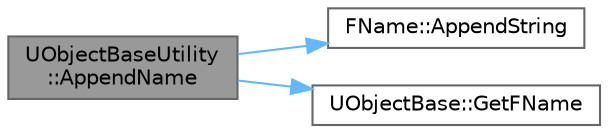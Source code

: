 digraph "UObjectBaseUtility::AppendName"
{
 // INTERACTIVE_SVG=YES
 // LATEX_PDF_SIZE
  bgcolor="transparent";
  edge [fontname=Helvetica,fontsize=10,labelfontname=Helvetica,labelfontsize=10];
  node [fontname=Helvetica,fontsize=10,shape=box,height=0.2,width=0.4];
  rankdir="LR";
  Node1 [id="Node000001",label="UObjectBaseUtility\l::AppendName",height=0.2,width=0.4,color="gray40", fillcolor="grey60", style="filled", fontcolor="black",tooltip="Optimized version of GetName that appends to an existing string."];
  Node1 -> Node2 [id="edge1_Node000001_Node000002",color="steelblue1",style="solid",tooltip=" "];
  Node2 [id="Node000002",label="FName::AppendString",height=0.2,width=0.4,color="grey40", fillcolor="white", style="filled",URL="$d0/d53/classFName.html#ad3dc0758f3922c40ce8323cfc992b1ae",tooltip="Converts an FName to a readable format, in place, appending to an existing string (ala GetFullName)"];
  Node1 -> Node3 [id="edge2_Node000001_Node000003",color="steelblue1",style="solid",tooltip=" "];
  Node3 [id="Node000003",label="UObjectBase::GetFName",height=0.2,width=0.4,color="grey40", fillcolor="white", style="filled",URL="$d9/dc4/classUObjectBase.html#a52d48dbf4c1cb6f4959b4c9ef374de2d",tooltip="Returns the logical name of this object."];
}
